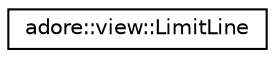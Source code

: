digraph "Graphical Class Hierarchy"
{
 // LATEX_PDF_SIZE
  edge [fontname="Helvetica",fontsize="10",labelfontname="Helvetica",labelfontsize="10"];
  node [fontname="Helvetica",fontsize="10",shape=record];
  rankdir="LR";
  Node0 [label="adore::view::LimitLine",height=0.2,width=0.4,color="black", fillcolor="white", style="filled",URL="$structadore_1_1view_1_1LimitLine.html",tooltip=" "];
}
